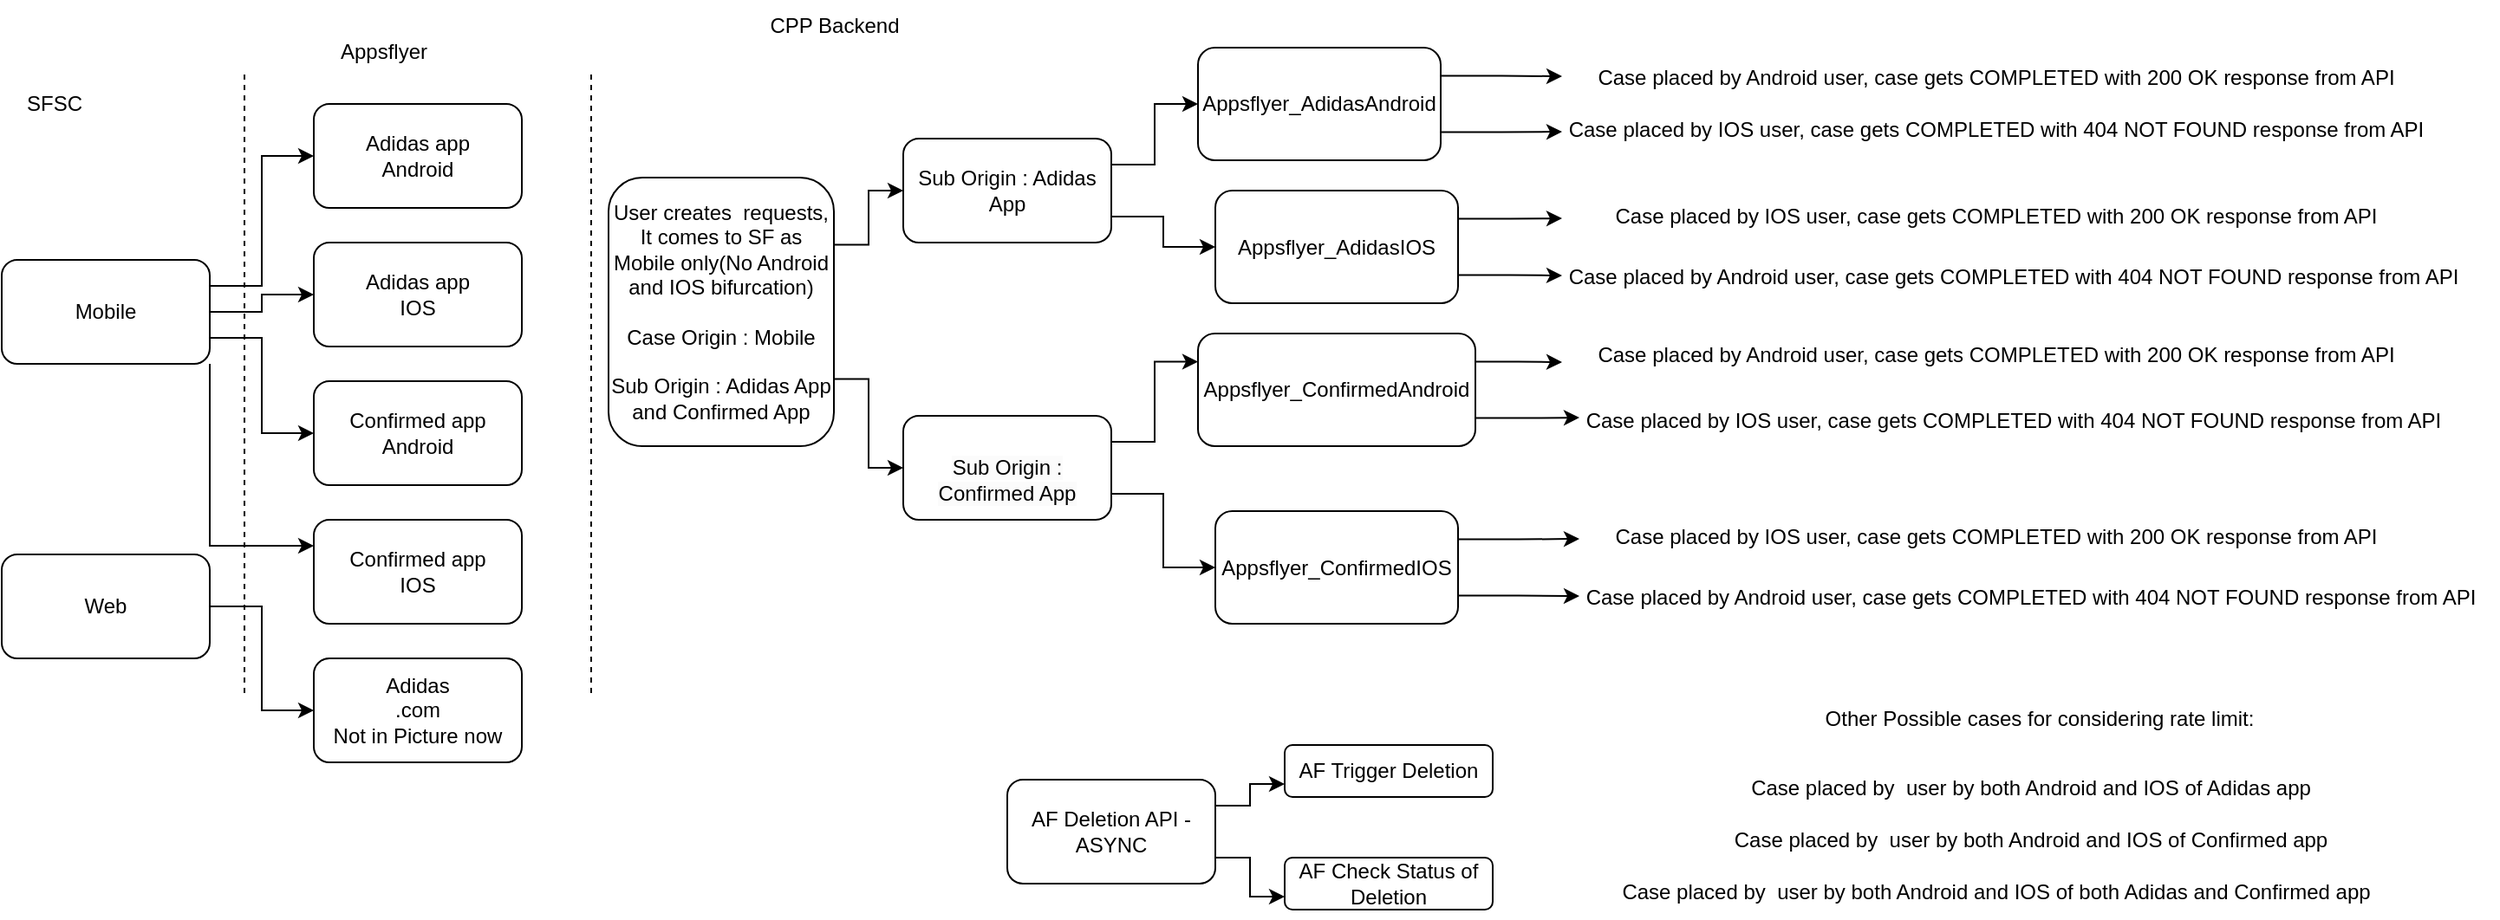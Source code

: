 <mxfile version="20.8.22" type="github">
  <diagram name="Page-1" id="vQVTWZmMaEB45FMkIQ7d">
    <mxGraphModel dx="747" dy="438" grid="1" gridSize="10" guides="1" tooltips="1" connect="1" arrows="1" fold="1" page="1" pageScale="1" pageWidth="3300" pageHeight="4681" math="0" shadow="0">
      <root>
        <mxCell id="0" />
        <mxCell id="1" parent="0" />
        <mxCell id="Y6FfJB46YkExtziJTnNS-12" style="edgeStyle=orthogonalEdgeStyle;rounded=0;orthogonalLoop=1;jettySize=auto;html=1;exitX=1;exitY=0.25;exitDx=0;exitDy=0;entryX=0;entryY=0.5;entryDx=0;entryDy=0;" edge="1" parent="1" source="Y6FfJB46YkExtziJTnNS-1" target="Y6FfJB46YkExtziJTnNS-4">
          <mxGeometry relative="1" as="geometry">
            <mxPoint x="210" y="130" as="targetPoint" />
          </mxGeometry>
        </mxCell>
        <mxCell id="Y6FfJB46YkExtziJTnNS-13" style="edgeStyle=orthogonalEdgeStyle;rounded=0;orthogonalLoop=1;jettySize=auto;html=1;exitX=1;exitY=0.5;exitDx=0;exitDy=0;" edge="1" parent="1" source="Y6FfJB46YkExtziJTnNS-1" target="Y6FfJB46YkExtziJTnNS-3">
          <mxGeometry relative="1" as="geometry" />
        </mxCell>
        <mxCell id="Y6FfJB46YkExtziJTnNS-14" style="edgeStyle=orthogonalEdgeStyle;rounded=0;orthogonalLoop=1;jettySize=auto;html=1;exitX=1;exitY=0.75;exitDx=0;exitDy=0;entryX=0;entryY=0.5;entryDx=0;entryDy=0;" edge="1" parent="1" source="Y6FfJB46YkExtziJTnNS-1" target="Y6FfJB46YkExtziJTnNS-5">
          <mxGeometry relative="1" as="geometry" />
        </mxCell>
        <mxCell id="Y6FfJB46YkExtziJTnNS-15" style="edgeStyle=orthogonalEdgeStyle;rounded=0;orthogonalLoop=1;jettySize=auto;html=1;exitX=1;exitY=1;exitDx=0;exitDy=0;entryX=0;entryY=0.25;entryDx=0;entryDy=0;" edge="1" parent="1" source="Y6FfJB46YkExtziJTnNS-1" target="Y6FfJB46YkExtziJTnNS-6">
          <mxGeometry relative="1" as="geometry" />
        </mxCell>
        <mxCell id="Y6FfJB46YkExtziJTnNS-1" value="Mobile" style="rounded=1;whiteSpace=wrap;html=1;" vertex="1" parent="1">
          <mxGeometry x="60" y="170" width="120" height="60" as="geometry" />
        </mxCell>
        <mxCell id="Y6FfJB46YkExtziJTnNS-16" style="edgeStyle=orthogonalEdgeStyle;rounded=0;orthogonalLoop=1;jettySize=auto;html=1;exitX=1;exitY=0.5;exitDx=0;exitDy=0;" edge="1" parent="1" source="Y6FfJB46YkExtziJTnNS-2" target="Y6FfJB46YkExtziJTnNS-7">
          <mxGeometry relative="1" as="geometry" />
        </mxCell>
        <mxCell id="Y6FfJB46YkExtziJTnNS-2" value="Web" style="rounded=1;whiteSpace=wrap;html=1;" vertex="1" parent="1">
          <mxGeometry x="60" y="340" width="120" height="60" as="geometry" />
        </mxCell>
        <mxCell id="Y6FfJB46YkExtziJTnNS-3" value="Adidas app&lt;br&gt;IOS" style="rounded=1;whiteSpace=wrap;html=1;" vertex="1" parent="1">
          <mxGeometry x="240" y="160" width="120" height="60" as="geometry" />
        </mxCell>
        <mxCell id="Y6FfJB46YkExtziJTnNS-4" value="Adidas app&lt;br&gt;Android" style="rounded=1;whiteSpace=wrap;html=1;" vertex="1" parent="1">
          <mxGeometry x="240" y="80" width="120" height="60" as="geometry" />
        </mxCell>
        <mxCell id="Y6FfJB46YkExtziJTnNS-5" value="Confirmed app&lt;br&gt;Android" style="rounded=1;whiteSpace=wrap;html=1;" vertex="1" parent="1">
          <mxGeometry x="240" y="240" width="120" height="60" as="geometry" />
        </mxCell>
        <mxCell id="Y6FfJB46YkExtziJTnNS-6" value="Confirmed app&lt;br&gt;IOS" style="rounded=1;whiteSpace=wrap;html=1;" vertex="1" parent="1">
          <mxGeometry x="240" y="320" width="120" height="60" as="geometry" />
        </mxCell>
        <mxCell id="Y6FfJB46YkExtziJTnNS-7" value="Adidas&lt;br&gt;.com&lt;br&gt;Not in Picture now" style="rounded=1;whiteSpace=wrap;html=1;" vertex="1" parent="1">
          <mxGeometry x="240" y="400" width="120" height="60" as="geometry" />
        </mxCell>
        <mxCell id="Y6FfJB46YkExtziJTnNS-57" style="edgeStyle=orthogonalEdgeStyle;rounded=0;orthogonalLoop=1;jettySize=auto;html=1;exitX=1;exitY=0.25;exitDx=0;exitDy=0;" edge="1" parent="1" source="Y6FfJB46YkExtziJTnNS-11">
          <mxGeometry relative="1" as="geometry">
            <mxPoint x="960" y="64" as="targetPoint" />
          </mxGeometry>
        </mxCell>
        <mxCell id="Y6FfJB46YkExtziJTnNS-59" style="edgeStyle=orthogonalEdgeStyle;rounded=0;orthogonalLoop=1;jettySize=auto;html=1;exitX=1;exitY=0.75;exitDx=0;exitDy=0;" edge="1" parent="1" source="Y6FfJB46YkExtziJTnNS-11">
          <mxGeometry relative="1" as="geometry">
            <mxPoint x="960" y="96" as="targetPoint" />
          </mxGeometry>
        </mxCell>
        <mxCell id="Y6FfJB46YkExtziJTnNS-11" value="Appsflyer_AdidasAndroid" style="rounded=1;whiteSpace=wrap;html=1;" vertex="1" parent="1">
          <mxGeometry x="750" y="47.5" width="140" height="65" as="geometry" />
        </mxCell>
        <mxCell id="Y6FfJB46YkExtziJTnNS-18" value="SFSC" style="text;html=1;align=center;verticalAlign=middle;resizable=0;points=[];autosize=1;strokeColor=none;fillColor=none;" vertex="1" parent="1">
          <mxGeometry x="60" y="65" width="60" height="30" as="geometry" />
        </mxCell>
        <mxCell id="Y6FfJB46YkExtziJTnNS-19" value="Appsflyer" style="text;html=1;align=center;verticalAlign=middle;resizable=0;points=[];autosize=1;strokeColor=none;fillColor=none;" vertex="1" parent="1">
          <mxGeometry x="245" y="35" width="70" height="30" as="geometry" />
        </mxCell>
        <mxCell id="Y6FfJB46YkExtziJTnNS-20" value="CPP Backend" style="text;html=1;align=center;verticalAlign=middle;resizable=0;points=[];autosize=1;strokeColor=none;fillColor=none;" vertex="1" parent="1">
          <mxGeometry x="490" y="20" width="100" height="30" as="geometry" />
        </mxCell>
        <mxCell id="Y6FfJB46YkExtziJTnNS-61" style="edgeStyle=orthogonalEdgeStyle;rounded=0;orthogonalLoop=1;jettySize=auto;html=1;exitX=1;exitY=0.25;exitDx=0;exitDy=0;" edge="1" parent="1" source="Y6FfJB46YkExtziJTnNS-21">
          <mxGeometry relative="1" as="geometry">
            <mxPoint x="960" y="146" as="targetPoint" />
          </mxGeometry>
        </mxCell>
        <mxCell id="Y6FfJB46YkExtziJTnNS-62" style="edgeStyle=orthogonalEdgeStyle;rounded=0;orthogonalLoop=1;jettySize=auto;html=1;exitX=1;exitY=0.75;exitDx=0;exitDy=0;" edge="1" parent="1" source="Y6FfJB46YkExtziJTnNS-21">
          <mxGeometry relative="1" as="geometry">
            <mxPoint x="960" y="179" as="targetPoint" />
          </mxGeometry>
        </mxCell>
        <mxCell id="Y6FfJB46YkExtziJTnNS-21" value="Appsflyer_AdidasIOS" style="rounded=1;whiteSpace=wrap;html=1;" vertex="1" parent="1">
          <mxGeometry x="760" y="130" width="140" height="65" as="geometry" />
        </mxCell>
        <mxCell id="Y6FfJB46YkExtziJTnNS-63" style="edgeStyle=orthogonalEdgeStyle;rounded=0;orthogonalLoop=1;jettySize=auto;html=1;exitX=1;exitY=0.25;exitDx=0;exitDy=0;" edge="1" parent="1" source="Y6FfJB46YkExtziJTnNS-22">
          <mxGeometry relative="1" as="geometry">
            <mxPoint x="960" y="229" as="targetPoint" />
          </mxGeometry>
        </mxCell>
        <mxCell id="Y6FfJB46YkExtziJTnNS-64" style="edgeStyle=orthogonalEdgeStyle;rounded=0;orthogonalLoop=1;jettySize=auto;html=1;exitX=1;exitY=0.75;exitDx=0;exitDy=0;" edge="1" parent="1" source="Y6FfJB46YkExtziJTnNS-22">
          <mxGeometry relative="1" as="geometry">
            <mxPoint x="970" y="261" as="targetPoint" />
          </mxGeometry>
        </mxCell>
        <mxCell id="Y6FfJB46YkExtziJTnNS-22" value="Appsflyer_ConfirmedAndroid" style="rounded=1;whiteSpace=wrap;html=1;" vertex="1" parent="1">
          <mxGeometry x="750" y="212.5" width="160" height="65" as="geometry" />
        </mxCell>
        <mxCell id="Y6FfJB46YkExtziJTnNS-65" style="edgeStyle=orthogonalEdgeStyle;rounded=0;orthogonalLoop=1;jettySize=auto;html=1;exitX=1;exitY=0.25;exitDx=0;exitDy=0;" edge="1" parent="1" source="Y6FfJB46YkExtziJTnNS-23">
          <mxGeometry relative="1" as="geometry">
            <mxPoint x="970" y="331" as="targetPoint" />
          </mxGeometry>
        </mxCell>
        <mxCell id="Y6FfJB46YkExtziJTnNS-66" style="edgeStyle=orthogonalEdgeStyle;rounded=0;orthogonalLoop=1;jettySize=auto;html=1;exitX=1;exitY=0.75;exitDx=0;exitDy=0;" edge="1" parent="1" source="Y6FfJB46YkExtziJTnNS-23">
          <mxGeometry relative="1" as="geometry">
            <mxPoint x="970" y="364" as="targetPoint" />
          </mxGeometry>
        </mxCell>
        <mxCell id="Y6FfJB46YkExtziJTnNS-23" value="Appsflyer_ConfirmedIOS" style="rounded=1;whiteSpace=wrap;html=1;" vertex="1" parent="1">
          <mxGeometry x="760" y="315" width="140" height="65" as="geometry" />
        </mxCell>
        <mxCell id="Y6FfJB46YkExtziJTnNS-46" value="" style="endArrow=none;dashed=1;html=1;rounded=0;" edge="1" parent="1">
          <mxGeometry width="50" height="50" relative="1" as="geometry">
            <mxPoint x="200" y="420" as="sourcePoint" />
            <mxPoint x="200" y="60" as="targetPoint" />
          </mxGeometry>
        </mxCell>
        <mxCell id="Y6FfJB46YkExtziJTnNS-47" value="" style="endArrow=none;dashed=1;html=1;rounded=0;" edge="1" parent="1">
          <mxGeometry width="50" height="50" relative="1" as="geometry">
            <mxPoint x="400" y="420" as="sourcePoint" />
            <mxPoint x="400" y="60" as="targetPoint" />
          </mxGeometry>
        </mxCell>
        <mxCell id="Y6FfJB46YkExtziJTnNS-55" style="edgeStyle=orthogonalEdgeStyle;rounded=0;orthogonalLoop=1;jettySize=auto;html=1;exitX=1;exitY=0.25;exitDx=0;exitDy=0;entryX=0;entryY=0.5;entryDx=0;entryDy=0;" edge="1" parent="1" source="Y6FfJB46YkExtziJTnNS-48" target="Y6FfJB46YkExtziJTnNS-49">
          <mxGeometry relative="1" as="geometry" />
        </mxCell>
        <mxCell id="Y6FfJB46YkExtziJTnNS-56" style="edgeStyle=orthogonalEdgeStyle;rounded=0;orthogonalLoop=1;jettySize=auto;html=1;exitX=1;exitY=0.75;exitDx=0;exitDy=0;entryX=0;entryY=0.5;entryDx=0;entryDy=0;" edge="1" parent="1" source="Y6FfJB46YkExtziJTnNS-48" target="Y6FfJB46YkExtziJTnNS-50">
          <mxGeometry relative="1" as="geometry" />
        </mxCell>
        <mxCell id="Y6FfJB46YkExtziJTnNS-48" value="User creates&amp;nbsp; requests, It comes to SF as Mobile only(No Android and IOS bifurcation)&lt;br&gt;&lt;br&gt;Case Origin : Mobile&lt;br&gt;&lt;br&gt;Sub Origin : Adidas App&lt;br&gt;and Confirmed App" style="rounded=1;whiteSpace=wrap;html=1;" vertex="1" parent="1">
          <mxGeometry x="410" y="122.5" width="130" height="155" as="geometry" />
        </mxCell>
        <mxCell id="Y6FfJB46YkExtziJTnNS-51" style="edgeStyle=orthogonalEdgeStyle;rounded=0;orthogonalLoop=1;jettySize=auto;html=1;exitX=1;exitY=0.25;exitDx=0;exitDy=0;entryX=0;entryY=0.5;entryDx=0;entryDy=0;" edge="1" parent="1" source="Y6FfJB46YkExtziJTnNS-49" target="Y6FfJB46YkExtziJTnNS-11">
          <mxGeometry relative="1" as="geometry" />
        </mxCell>
        <mxCell id="Y6FfJB46YkExtziJTnNS-52" style="edgeStyle=orthogonalEdgeStyle;rounded=0;orthogonalLoop=1;jettySize=auto;html=1;exitX=1;exitY=0.75;exitDx=0;exitDy=0;" edge="1" parent="1" source="Y6FfJB46YkExtziJTnNS-49" target="Y6FfJB46YkExtziJTnNS-21">
          <mxGeometry relative="1" as="geometry" />
        </mxCell>
        <mxCell id="Y6FfJB46YkExtziJTnNS-49" value="Sub Origin : Adidas App" style="rounded=1;whiteSpace=wrap;html=1;" vertex="1" parent="1">
          <mxGeometry x="580" y="100" width="120" height="60" as="geometry" />
        </mxCell>
        <mxCell id="Y6FfJB46YkExtziJTnNS-53" style="edgeStyle=orthogonalEdgeStyle;rounded=0;orthogonalLoop=1;jettySize=auto;html=1;exitX=1;exitY=0.25;exitDx=0;exitDy=0;entryX=0;entryY=0.25;entryDx=0;entryDy=0;" edge="1" parent="1" source="Y6FfJB46YkExtziJTnNS-50" target="Y6FfJB46YkExtziJTnNS-22">
          <mxGeometry relative="1" as="geometry" />
        </mxCell>
        <mxCell id="Y6FfJB46YkExtziJTnNS-54" style="edgeStyle=orthogonalEdgeStyle;rounded=0;orthogonalLoop=1;jettySize=auto;html=1;exitX=1;exitY=0.75;exitDx=0;exitDy=0;entryX=0;entryY=0.5;entryDx=0;entryDy=0;" edge="1" parent="1" source="Y6FfJB46YkExtziJTnNS-50" target="Y6FfJB46YkExtziJTnNS-23">
          <mxGeometry relative="1" as="geometry" />
        </mxCell>
        <mxCell id="Y6FfJB46YkExtziJTnNS-50" value="&lt;br&gt;&lt;span style=&quot;color: rgb(0, 0, 0); font-family: Helvetica; font-size: 12px; font-style: normal; font-variant-ligatures: normal; font-variant-caps: normal; font-weight: 400; letter-spacing: normal; orphans: 2; text-align: center; text-indent: 0px; text-transform: none; widows: 2; word-spacing: 0px; -webkit-text-stroke-width: 0px; background-color: rgb(251, 251, 251); text-decoration-thickness: initial; text-decoration-style: initial; text-decoration-color: initial; float: none; display: inline !important;&quot;&gt;Sub Origin : Confirmed App&lt;/span&gt;&lt;br&gt;" style="rounded=1;whiteSpace=wrap;html=1;" vertex="1" parent="1">
          <mxGeometry x="580" y="260" width="120" height="60" as="geometry" />
        </mxCell>
        <mxCell id="Y6FfJB46YkExtziJTnNS-67" value="Case placed by Android user, case gets COMPLETED with 200 OK response from API" style="text;html=1;align=center;verticalAlign=middle;resizable=0;points=[];autosize=1;strokeColor=none;fillColor=none;" vertex="1" parent="1">
          <mxGeometry x="970" y="50" width="480" height="30" as="geometry" />
        </mxCell>
        <mxCell id="Y6FfJB46YkExtziJTnNS-68" value="Case placed by IOS user, case gets COMPLETED with 404 NOT FOUND response from API" style="text;html=1;align=center;verticalAlign=middle;resizable=0;points=[];autosize=1;strokeColor=none;fillColor=none;" vertex="1" parent="1">
          <mxGeometry x="950" y="80" width="520" height="30" as="geometry" />
        </mxCell>
        <mxCell id="Y6FfJB46YkExtziJTnNS-69" value="Case placed by Android user, case gets COMPLETED with 200 OK response from API" style="text;html=1;align=center;verticalAlign=middle;resizable=0;points=[];autosize=1;strokeColor=none;fillColor=none;" vertex="1" parent="1">
          <mxGeometry x="970" y="210" width="480" height="30" as="geometry" />
        </mxCell>
        <mxCell id="Y6FfJB46YkExtziJTnNS-70" value="Case placed by IOS user, case gets COMPLETED with 200 OK response from API" style="text;html=1;align=center;verticalAlign=middle;resizable=0;points=[];autosize=1;strokeColor=none;fillColor=none;" vertex="1" parent="1">
          <mxGeometry x="980" y="130" width="460" height="30" as="geometry" />
        </mxCell>
        <mxCell id="Y6FfJB46YkExtziJTnNS-71" value="Case placed by IOS user, case gets COMPLETED with 200 OK response from API" style="text;html=1;align=center;verticalAlign=middle;resizable=0;points=[];autosize=1;strokeColor=none;fillColor=none;" vertex="1" parent="1">
          <mxGeometry x="980" y="315" width="460" height="30" as="geometry" />
        </mxCell>
        <mxCell id="Y6FfJB46YkExtziJTnNS-72" value="Case placed by Android user, case gets COMPLETED with 404 NOT FOUND response from API" style="text;html=1;align=center;verticalAlign=middle;resizable=0;points=[];autosize=1;strokeColor=none;fillColor=none;" vertex="1" parent="1">
          <mxGeometry x="950" y="165" width="540" height="30" as="geometry" />
        </mxCell>
        <mxCell id="Y6FfJB46YkExtziJTnNS-73" value="Case placed by IOS user, case gets COMPLETED with 404 NOT FOUND response from API" style="text;html=1;align=center;verticalAlign=middle;resizable=0;points=[];autosize=1;strokeColor=none;fillColor=none;" vertex="1" parent="1">
          <mxGeometry x="960" y="247.5" width="520" height="30" as="geometry" />
        </mxCell>
        <mxCell id="Y6FfJB46YkExtziJTnNS-74" value="Case placed by Android user, case gets COMPLETED with 404 NOT FOUND response from API" style="text;html=1;align=center;verticalAlign=middle;resizable=0;points=[];autosize=1;strokeColor=none;fillColor=none;" vertex="1" parent="1">
          <mxGeometry x="960" y="350" width="540" height="30" as="geometry" />
        </mxCell>
        <mxCell id="Y6FfJB46YkExtziJTnNS-75" value="Case placed by&amp;nbsp; user by both Android and IOS of Adidas app" style="text;html=1;align=center;verticalAlign=middle;resizable=0;points=[];autosize=1;strokeColor=none;fillColor=none;" vertex="1" parent="1">
          <mxGeometry x="1055" y="460" width="350" height="30" as="geometry" />
        </mxCell>
        <mxCell id="Y6FfJB46YkExtziJTnNS-76" value="Case placed by&amp;nbsp; user by both Android and IOS of Confirmed app" style="text;html=1;align=center;verticalAlign=middle;resizable=0;points=[];autosize=1;strokeColor=none;fillColor=none;" vertex="1" parent="1">
          <mxGeometry x="1045" y="490" width="370" height="30" as="geometry" />
        </mxCell>
        <mxCell id="Y6FfJB46YkExtziJTnNS-77" value="Case placed by&amp;nbsp; user by both Android and IOS of both Adidas and Confirmed app" style="text;html=1;align=center;verticalAlign=middle;resizable=0;points=[];autosize=1;strokeColor=none;fillColor=none;" vertex="1" parent="1">
          <mxGeometry x="980" y="520" width="460" height="30" as="geometry" />
        </mxCell>
        <mxCell id="Y6FfJB46YkExtziJTnNS-78" value="Other Possible cases for considering rate limit:" style="text;html=1;align=center;verticalAlign=middle;resizable=0;points=[];autosize=1;strokeColor=none;fillColor=none;" vertex="1" parent="1">
          <mxGeometry x="1100" y="420" width="270" height="30" as="geometry" />
        </mxCell>
        <mxCell id="Y6FfJB46YkExtziJTnNS-81" value="AF Trigger Deletion" style="rounded=1;whiteSpace=wrap;html=1;" vertex="1" parent="1">
          <mxGeometry x="800" y="450" width="120" height="30" as="geometry" />
        </mxCell>
        <mxCell id="Y6FfJB46YkExtziJTnNS-82" value="AF Check Status of Deletion" style="rounded=1;whiteSpace=wrap;html=1;" vertex="1" parent="1">
          <mxGeometry x="800" y="515" width="120" height="30" as="geometry" />
        </mxCell>
        <mxCell id="Y6FfJB46YkExtziJTnNS-84" style="edgeStyle=orthogonalEdgeStyle;rounded=0;orthogonalLoop=1;jettySize=auto;html=1;exitX=1;exitY=0.25;exitDx=0;exitDy=0;entryX=0;entryY=0.75;entryDx=0;entryDy=0;" edge="1" parent="1" source="Y6FfJB46YkExtziJTnNS-83" target="Y6FfJB46YkExtziJTnNS-81">
          <mxGeometry relative="1" as="geometry" />
        </mxCell>
        <mxCell id="Y6FfJB46YkExtziJTnNS-85" style="edgeStyle=orthogonalEdgeStyle;rounded=0;orthogonalLoop=1;jettySize=auto;html=1;exitX=1;exitY=0.75;exitDx=0;exitDy=0;entryX=0;entryY=0.75;entryDx=0;entryDy=0;" edge="1" parent="1" source="Y6FfJB46YkExtziJTnNS-83" target="Y6FfJB46YkExtziJTnNS-82">
          <mxGeometry relative="1" as="geometry" />
        </mxCell>
        <mxCell id="Y6FfJB46YkExtziJTnNS-83" value="AF Deletion API - ASYNC" style="rounded=1;whiteSpace=wrap;html=1;" vertex="1" parent="1">
          <mxGeometry x="640" y="470" width="120" height="60" as="geometry" />
        </mxCell>
      </root>
    </mxGraphModel>
  </diagram>
</mxfile>
